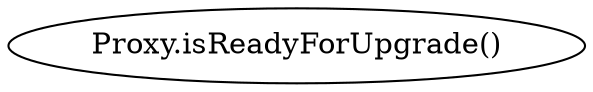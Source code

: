 digraph "" {
	graph [bb="0,0,241.43,36"];
	node [label="\N"];
	"Proxy.isReadyForUpgrade()"	 [height=0.5,
		pos="120.72,18",
		width=3.3532];
}
digraph "" {
	graph [bb="0,0,241.43,36"];
	node [label="\N"];
	"Proxy.isReadyForUpgrade()"	 [height=0.5,
		pos="120.72,18",
		width=3.3532];
}
digraph "" {
	graph [bb="0,0,241.43,36"];
	node [label="\N"];
	"Proxy.isReadyForUpgrade()"	 [height=0.5,
		pos="120.72,18",
		width=3.3532];
}
